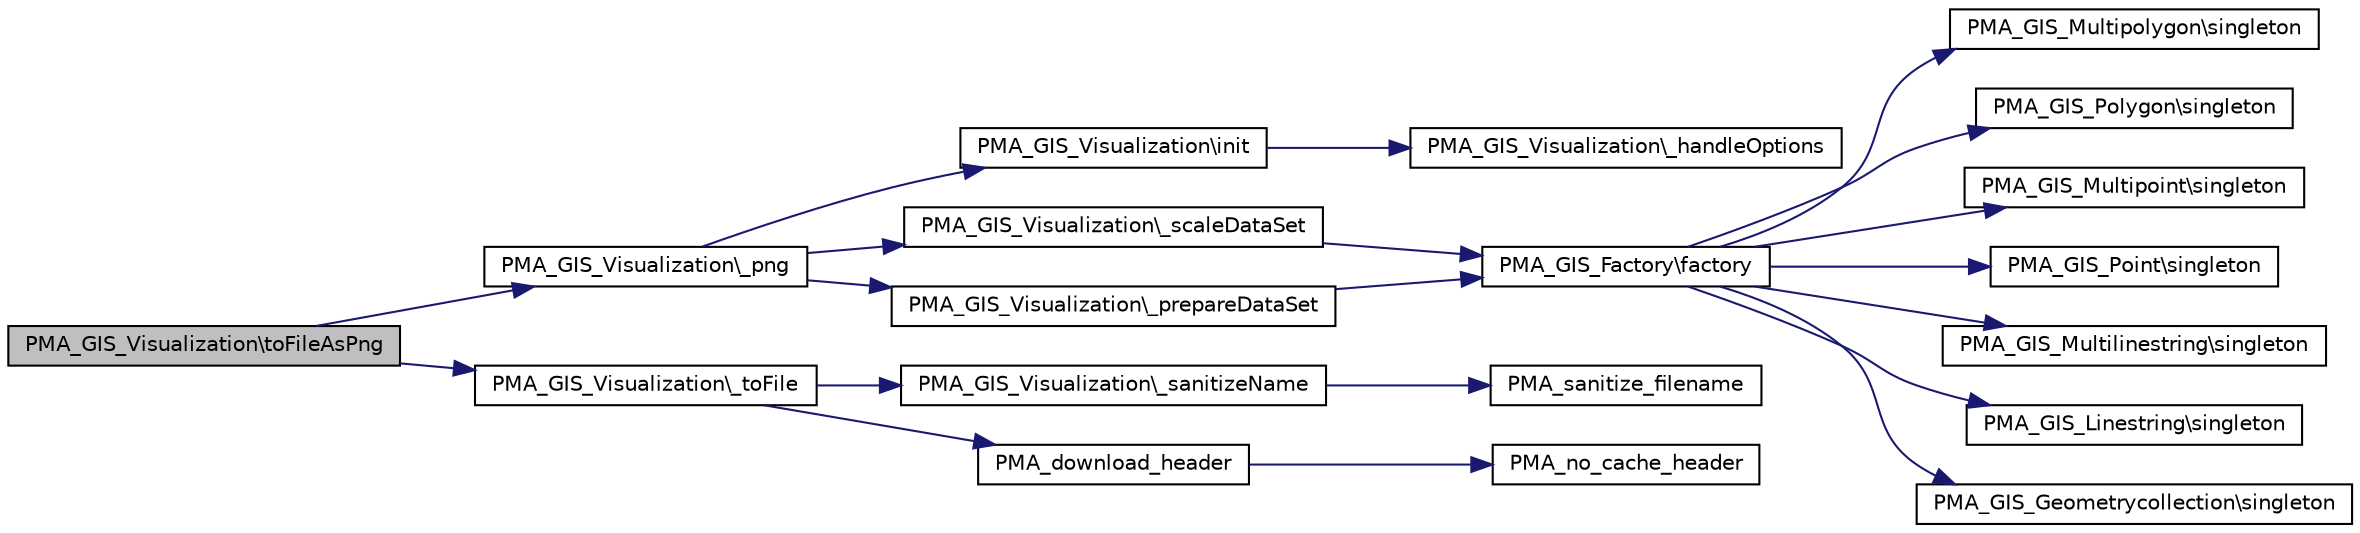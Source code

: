 digraph G
{
  edge [fontname="Helvetica",fontsize="10",labelfontname="Helvetica",labelfontsize="10"];
  node [fontname="Helvetica",fontsize="10",shape=record];
  rankdir="LR";
  Node1 [label="PMA_GIS_Visualization\\toFileAsPng",height=0.2,width=0.4,color="black", fillcolor="grey75", style="filled" fontcolor="black"];
  Node1 -> Node2 [color="midnightblue",fontsize="10",style="solid",fontname="Helvetica"];
  Node2 [label="PMA_GIS_Visualization\\_png",height=0.2,width=0.4,color="black", fillcolor="white", style="filled",URL="$classPMA__GIS__Visualization.html#a5efd01b4dda14271cb3af655596e9d8a",tooltip="Generate the visualization in PNG format."];
  Node2 -> Node3 [color="midnightblue",fontsize="10",style="solid",fontname="Helvetica"];
  Node3 [label="PMA_GIS_Visualization\\init",height=0.2,width=0.4,color="black", fillcolor="white", style="filled",URL="$classPMA__GIS__Visualization.html#a6f000b5c419451b0641c9e7e4b1e642b",tooltip="All the variable initialization, options handling has to be done here."];
  Node3 -> Node4 [color="midnightblue",fontsize="10",style="solid",fontname="Helvetica"];
  Node4 [label="PMA_GIS_Visualization\\_handleOptions",height=0.2,width=0.4,color="black", fillcolor="white", style="filled",URL="$classPMA__GIS__Visualization.html#aa4b826ea7bcf723dc2d0ffd0f9cc06d9",tooltip="A function which handles passed parameters."];
  Node2 -> Node5 [color="midnightblue",fontsize="10",style="solid",fontname="Helvetica"];
  Node5 [label="PMA_GIS_Visualization\\_scaleDataSet",height=0.2,width=0.4,color="black", fillcolor="white", style="filled",URL="$classPMA__GIS__Visualization.html#af2cc7c224cc3bf247b52046b2a229a05",tooltip="Calculates the scale, horizontal and vertical offset that should be used."];
  Node5 -> Node6 [color="midnightblue",fontsize="10",style="solid",fontname="Helvetica"];
  Node6 [label="PMA_GIS_Factory\\factory",height=0.2,width=0.4,color="black", fillcolor="white", style="filled",URL="$classPMA__GIS__Factory.html#ab2a27d7954ca8e44c85eaad1da3d2ed6",tooltip="Returns the singleton instance of geometric class of the given type."];
  Node6 -> Node7 [color="midnightblue",fontsize="10",style="solid",fontname="Helvetica"];
  Node7 [label="PMA_GIS_Multipolygon\\singleton",height=0.2,width=0.4,color="black", fillcolor="white", style="filled",URL="$classPMA__GIS__Multipolygon.html#abfbb9a788e11a6c0bec37dfba29bfa43",tooltip="Returns the singleton."];
  Node6 -> Node8 [color="midnightblue",fontsize="10",style="solid",fontname="Helvetica"];
  Node8 [label="PMA_GIS_Polygon\\singleton",height=0.2,width=0.4,color="black", fillcolor="white", style="filled",URL="$classPMA__GIS__Polygon.html#a072ea5428bf2793142a6bfead98be2b9",tooltip="Returns the singleton."];
  Node6 -> Node9 [color="midnightblue",fontsize="10",style="solid",fontname="Helvetica"];
  Node9 [label="PMA_GIS_Multipoint\\singleton",height=0.2,width=0.4,color="black", fillcolor="white", style="filled",URL="$classPMA__GIS__Multipoint.html#a55a9abe6cf318d3456830a02a38d0054",tooltip="Returns the singleton."];
  Node6 -> Node10 [color="midnightblue",fontsize="10",style="solid",fontname="Helvetica"];
  Node10 [label="PMA_GIS_Point\\singleton",height=0.2,width=0.4,color="black", fillcolor="white", style="filled",URL="$classPMA__GIS__Point.html#ac3c1cc2f754a1df793726caf3fedb23c",tooltip="Returns the singleton."];
  Node6 -> Node11 [color="midnightblue",fontsize="10",style="solid",fontname="Helvetica"];
  Node11 [label="PMA_GIS_Multilinestring\\singleton",height=0.2,width=0.4,color="black", fillcolor="white", style="filled",URL="$classPMA__GIS__Multilinestring.html#aa0f1d2663f1ce229e565f3c8e968488d",tooltip="Returns the singleton."];
  Node6 -> Node12 [color="midnightblue",fontsize="10",style="solid",fontname="Helvetica"];
  Node12 [label="PMA_GIS_Linestring\\singleton",height=0.2,width=0.4,color="black", fillcolor="white", style="filled",URL="$classPMA__GIS__Linestring.html#a883d963904182b4344b2a5cd7c24ccdc",tooltip="Returns the singleton."];
  Node6 -> Node13 [color="midnightblue",fontsize="10",style="solid",fontname="Helvetica"];
  Node13 [label="PMA_GIS_Geometrycollection\\singleton",height=0.2,width=0.4,color="black", fillcolor="white", style="filled",URL="$classPMA__GIS__Geometrycollection.html#a9ada12a0f540af5be3be02bb44b51fcb",tooltip="Returns the singleton."];
  Node2 -> Node14 [color="midnightblue",fontsize="10",style="solid",fontname="Helvetica"];
  Node14 [label="PMA_GIS_Visualization\\_prepareDataSet",height=0.2,width=0.4,color="black", fillcolor="white", style="filled",URL="$classPMA__GIS__Visualization.html#a3c74de027d681ff982de09ace01d31eb",tooltip="Prepares and return the dataset as needed by the visualization."];
  Node14 -> Node6 [color="midnightblue",fontsize="10",style="solid",fontname="Helvetica"];
  Node1 -> Node15 [color="midnightblue",fontsize="10",style="solid",fontname="Helvetica"];
  Node15 [label="PMA_GIS_Visualization\\_toFile",height=0.2,width=0.4,color="black", fillcolor="white", style="filled",URL="$classPMA__GIS__Visualization.html#a3cb9577bde2c5df78dc5d5beadba3443",tooltip="Handles common tasks of writing the visualization to file for various formats."];
  Node15 -> Node16 [color="midnightblue",fontsize="10",style="solid",fontname="Helvetica"];
  Node16 [label="PMA_GIS_Visualization\\_sanitizeName",height=0.2,width=0.4,color="black", fillcolor="white", style="filled",URL="$classPMA__GIS__Visualization.html#a07717a0937c0adf4a4cb9000d134bc5e",tooltip="Sanitizes the file name."];
  Node16 -> Node17 [color="midnightblue",fontsize="10",style="solid",fontname="Helvetica"];
  Node17 [label="PMA_sanitize_filename",height=0.2,width=0.4,color="black", fillcolor="white", style="filled",URL="$sanitizing_8lib_8php.html#adec065f45afbad6ba688573ad0c492a1",tooltip="Sanitize a filename by removing anything besides A-Za-z0-9_."];
  Node15 -> Node18 [color="midnightblue",fontsize="10",style="solid",fontname="Helvetica"];
  Node18 [label="PMA_download_header",height=0.2,width=0.4,color="black", fillcolor="white", style="filled",URL="$core_8lib_8php.html#a612abe764c7270007825678523eb902a",tooltip="Sends header indicating file download."];
  Node18 -> Node19 [color="midnightblue",fontsize="10",style="solid",fontname="Helvetica"];
  Node19 [label="PMA_no_cache_header",height=0.2,width=0.4,color="black", fillcolor="white", style="filled",URL="$core_8lib_8php.html#af2d4b6f9457d5685d5e3a1c04a6e112d",tooltip="Outputs headers to prevent caching in browser (and on the way)."];
}
